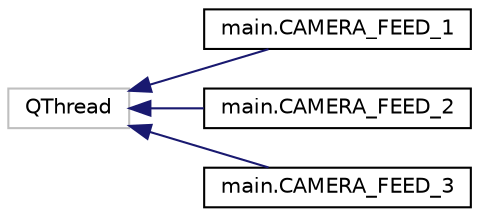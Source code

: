 digraph "Graphical Class Hierarchy"
{
 // LATEX_PDF_SIZE
  edge [fontname="Helvetica",fontsize="10",labelfontname="Helvetica",labelfontsize="10"];
  node [fontname="Helvetica",fontsize="10",shape=record];
  rankdir="LR";
  Node7 [label="QThread",height=0.2,width=0.4,color="grey75", fillcolor="white", style="filled",tooltip=" "];
  Node7 -> Node0 [dir="back",color="midnightblue",fontsize="10",style="solid",fontname="Helvetica"];
  Node0 [label="main.CAMERA_FEED_1",height=0.2,width=0.4,color="black", fillcolor="white", style="filled",URL="$classmain_1_1_c_a_m_e_r_a___f_e_e_d__1.html",tooltip=" "];
  Node7 -> Node9 [dir="back",color="midnightblue",fontsize="10",style="solid",fontname="Helvetica"];
  Node9 [label="main.CAMERA_FEED_2",height=0.2,width=0.4,color="black", fillcolor="white", style="filled",URL="$classmain_1_1_c_a_m_e_r_a___f_e_e_d__2.html",tooltip=" "];
  Node7 -> Node10 [dir="back",color="midnightblue",fontsize="10",style="solid",fontname="Helvetica"];
  Node10 [label="main.CAMERA_FEED_3",height=0.2,width=0.4,color="black", fillcolor="white", style="filled",URL="$classmain_1_1_c_a_m_e_r_a___f_e_e_d__3.html",tooltip=" "];
}
